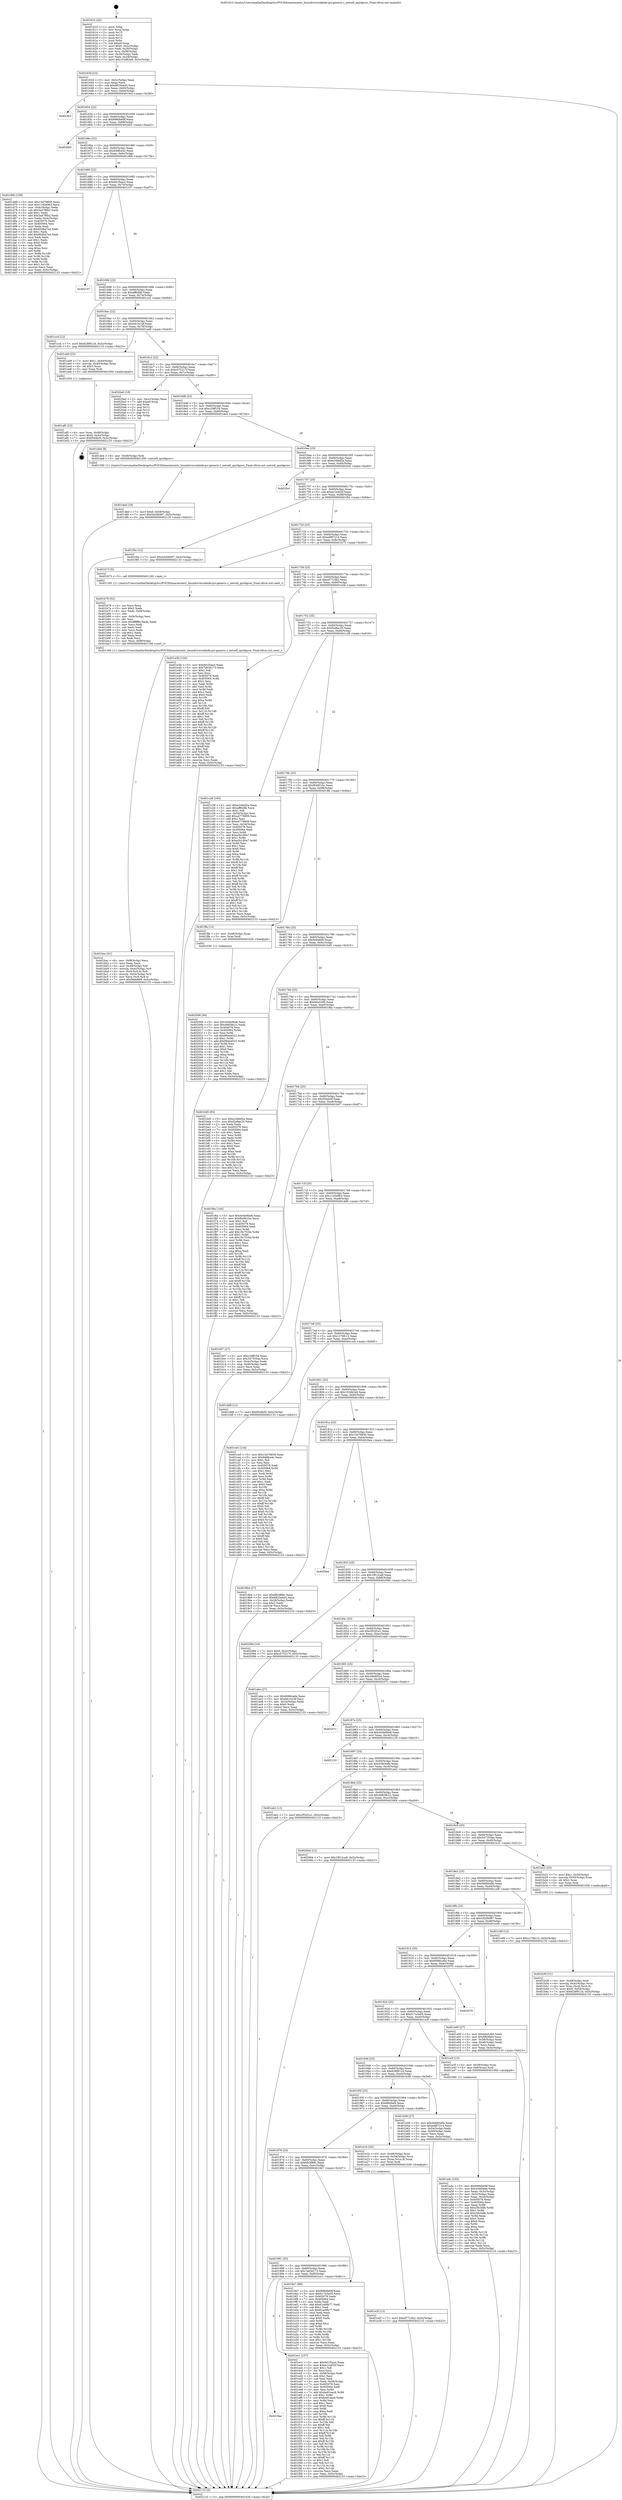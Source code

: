 digraph "0x401610" {
  label = "0x401610 (/mnt/c/Users/mathe/Desktop/tcc/POCII/binaries/extr_linuxdriversideide-pci-generic.c_netcell_quirkproc_Final-ollvm.out::main(0))"
  labelloc = "t"
  node[shape=record]

  Entry [label="",width=0.3,height=0.3,shape=circle,fillcolor=black,style=filled]
  "0x40163d" [label="{
     0x40163d [23]\l
     | [instrs]\l
     &nbsp;&nbsp;0x40163d \<+3\>: mov -0x5c(%rbp),%eax\l
     &nbsp;&nbsp;0x401640 \<+2\>: mov %eax,%ecx\l
     &nbsp;&nbsp;0x401642 \<+6\>: sub $0x8823a4d3,%ecx\l
     &nbsp;&nbsp;0x401648 \<+3\>: mov %eax,-0x60(%rbp)\l
     &nbsp;&nbsp;0x40164b \<+3\>: mov %ecx,-0x64(%rbp)\l
     &nbsp;&nbsp;0x40164e \<+6\>: je 00000000004019cf \<main+0x3bf\>\l
  }"]
  "0x4019cf" [label="{
     0x4019cf\l
  }", style=dashed]
  "0x401654" [label="{
     0x401654 [22]\l
     | [instrs]\l
     &nbsp;&nbsp;0x401654 \<+5\>: jmp 0000000000401659 \<main+0x49\>\l
     &nbsp;&nbsp;0x401659 \<+3\>: mov -0x60(%rbp),%eax\l
     &nbsp;&nbsp;0x40165c \<+5\>: sub $0x898db69f,%eax\l
     &nbsp;&nbsp;0x401661 \<+3\>: mov %eax,-0x68(%rbp)\l
     &nbsp;&nbsp;0x401664 \<+6\>: je 00000000004020b3 \<main+0xaa3\>\l
  }"]
  Exit [label="",width=0.3,height=0.3,shape=circle,fillcolor=black,style=filled,peripheries=2]
  "0x4020b3" [label="{
     0x4020b3\l
  }", style=dashed]
  "0x40166a" [label="{
     0x40166a [22]\l
     | [instrs]\l
     &nbsp;&nbsp;0x40166a \<+5\>: jmp 000000000040166f \<main+0x5f\>\l
     &nbsp;&nbsp;0x40166f \<+3\>: mov -0x60(%rbp),%eax\l
     &nbsp;&nbsp;0x401672 \<+5\>: sub $0x948fce4c,%eax\l
     &nbsp;&nbsp;0x401677 \<+3\>: mov %eax,-0x6c(%rbp)\l
     &nbsp;&nbsp;0x40167a \<+6\>: je 0000000000401d6b \<main+0x75b\>\l
  }"]
  "0x402006" [label="{
     0x402006 [94]\l
     | [instrs]\l
     &nbsp;&nbsp;0x402006 \<+5\>: mov $0x404b9be8,%ecx\l
     &nbsp;&nbsp;0x40200b \<+5\>: mov $0x46838c21,%edx\l
     &nbsp;&nbsp;0x402010 \<+7\>: mov 0x405078,%esi\l
     &nbsp;&nbsp;0x402017 \<+8\>: mov 0x405064,%r8d\l
     &nbsp;&nbsp;0x40201f \<+3\>: mov %esi,%r9d\l
     &nbsp;&nbsp;0x402022 \<+7\>: sub $0x994e4522,%r9d\l
     &nbsp;&nbsp;0x402029 \<+4\>: sub $0x1,%r9d\l
     &nbsp;&nbsp;0x40202d \<+7\>: add $0x994e4522,%r9d\l
     &nbsp;&nbsp;0x402034 \<+4\>: imul %r9d,%esi\l
     &nbsp;&nbsp;0x402038 \<+3\>: and $0x1,%esi\l
     &nbsp;&nbsp;0x40203b \<+3\>: cmp $0x0,%esi\l
     &nbsp;&nbsp;0x40203e \<+4\>: sete %r10b\l
     &nbsp;&nbsp;0x402042 \<+4\>: cmp $0xa,%r8d\l
     &nbsp;&nbsp;0x402046 \<+4\>: setl %r11b\l
     &nbsp;&nbsp;0x40204a \<+3\>: mov %r10b,%bl\l
     &nbsp;&nbsp;0x40204d \<+3\>: and %r11b,%bl\l
     &nbsp;&nbsp;0x402050 \<+3\>: xor %r11b,%r10b\l
     &nbsp;&nbsp;0x402053 \<+3\>: or %r10b,%bl\l
     &nbsp;&nbsp;0x402056 \<+3\>: test $0x1,%bl\l
     &nbsp;&nbsp;0x402059 \<+3\>: cmovne %edx,%ecx\l
     &nbsp;&nbsp;0x40205c \<+3\>: mov %ecx,-0x5c(%rbp)\l
     &nbsp;&nbsp;0x40205f \<+5\>: jmp 0000000000402133 \<main+0xb23\>\l
  }"]
  "0x401d6b" [label="{
     0x401d6b [109]\l
     | [instrs]\l
     &nbsp;&nbsp;0x401d6b \<+5\>: mov $0x15d78830,%eax\l
     &nbsp;&nbsp;0x401d70 \<+5\>: mov $0x11d3e963,%ecx\l
     &nbsp;&nbsp;0x401d75 \<+3\>: mov -0x4c(%rbp),%edx\l
     &nbsp;&nbsp;0x401d78 \<+6\>: sub $0x3a47f6b2,%edx\l
     &nbsp;&nbsp;0x401d7e \<+3\>: add $0x1,%edx\l
     &nbsp;&nbsp;0x401d81 \<+6\>: add $0x3a47f6b2,%edx\l
     &nbsp;&nbsp;0x401d87 \<+3\>: mov %edx,-0x4c(%rbp)\l
     &nbsp;&nbsp;0x401d8a \<+7\>: mov 0x405078,%edx\l
     &nbsp;&nbsp;0x401d91 \<+7\>: mov 0x405064,%esi\l
     &nbsp;&nbsp;0x401d98 \<+2\>: mov %edx,%edi\l
     &nbsp;&nbsp;0x401d9a \<+6\>: sub $0x85dba7e4,%edi\l
     &nbsp;&nbsp;0x401da0 \<+3\>: sub $0x1,%edi\l
     &nbsp;&nbsp;0x401da3 \<+6\>: add $0x85dba7e4,%edi\l
     &nbsp;&nbsp;0x401da9 \<+3\>: imul %edi,%edx\l
     &nbsp;&nbsp;0x401dac \<+3\>: and $0x1,%edx\l
     &nbsp;&nbsp;0x401daf \<+3\>: cmp $0x0,%edx\l
     &nbsp;&nbsp;0x401db2 \<+4\>: sete %r8b\l
     &nbsp;&nbsp;0x401db6 \<+3\>: cmp $0xa,%esi\l
     &nbsp;&nbsp;0x401db9 \<+4\>: setl %r9b\l
     &nbsp;&nbsp;0x401dbd \<+3\>: mov %r8b,%r10b\l
     &nbsp;&nbsp;0x401dc0 \<+3\>: and %r9b,%r10b\l
     &nbsp;&nbsp;0x401dc3 \<+3\>: xor %r9b,%r8b\l
     &nbsp;&nbsp;0x401dc6 \<+3\>: or %r8b,%r10b\l
     &nbsp;&nbsp;0x401dc9 \<+4\>: test $0x1,%r10b\l
     &nbsp;&nbsp;0x401dcd \<+3\>: cmovne %ecx,%eax\l
     &nbsp;&nbsp;0x401dd0 \<+3\>: mov %eax,-0x5c(%rbp)\l
     &nbsp;&nbsp;0x401dd3 \<+5\>: jmp 0000000000402133 \<main+0xb23\>\l
  }"]
  "0x401680" [label="{
     0x401680 [22]\l
     | [instrs]\l
     &nbsp;&nbsp;0x401680 \<+5\>: jmp 0000000000401685 \<main+0x75\>\l
     &nbsp;&nbsp;0x401685 \<+3\>: mov -0x60(%rbp),%eax\l
     &nbsp;&nbsp;0x401688 \<+5\>: sub $0x9d1f5aa3,%eax\l
     &nbsp;&nbsp;0x40168d \<+3\>: mov %eax,-0x70(%rbp)\l
     &nbsp;&nbsp;0x401690 \<+6\>: je 0000000000402107 \<main+0xaf7\>\l
  }"]
  "0x4019aa" [label="{
     0x4019aa\l
  }", style=dashed]
  "0x402107" [label="{
     0x402107\l
  }", style=dashed]
  "0x401696" [label="{
     0x401696 [22]\l
     | [instrs]\l
     &nbsp;&nbsp;0x401696 \<+5\>: jmp 000000000040169b \<main+0x8b\>\l
     &nbsp;&nbsp;0x40169b \<+3\>: mov -0x60(%rbp),%eax\l
     &nbsp;&nbsp;0x40169e \<+5\>: sub $0xafffcfd6,%eax\l
     &nbsp;&nbsp;0x4016a3 \<+3\>: mov %eax,-0x74(%rbp)\l
     &nbsp;&nbsp;0x4016a6 \<+6\>: je 0000000000401ccd \<main+0x6bd\>\l
  }"]
  "0x401ec1" [label="{
     0x401ec1 [157]\l
     | [instrs]\l
     &nbsp;&nbsp;0x401ec1 \<+5\>: mov $0x9d1f5aa3,%eax\l
     &nbsp;&nbsp;0x401ec6 \<+5\>: mov $0xec1a402f,%ecx\l
     &nbsp;&nbsp;0x401ecb \<+2\>: mov $0x1,%dl\l
     &nbsp;&nbsp;0x401ecd \<+2\>: xor %esi,%esi\l
     &nbsp;&nbsp;0x401ecf \<+3\>: mov -0x58(%rbp),%edi\l
     &nbsp;&nbsp;0x401ed2 \<+3\>: sub $0x1,%esi\l
     &nbsp;&nbsp;0x401ed5 \<+2\>: sub %esi,%edi\l
     &nbsp;&nbsp;0x401ed7 \<+3\>: mov %edi,-0x58(%rbp)\l
     &nbsp;&nbsp;0x401eda \<+7\>: mov 0x405078,%esi\l
     &nbsp;&nbsp;0x401ee1 \<+7\>: mov 0x405064,%edi\l
     &nbsp;&nbsp;0x401ee8 \<+3\>: mov %esi,%r8d\l
     &nbsp;&nbsp;0x401eeb \<+7\>: add $0xbe81eac6,%r8d\l
     &nbsp;&nbsp;0x401ef2 \<+4\>: sub $0x1,%r8d\l
     &nbsp;&nbsp;0x401ef6 \<+7\>: sub $0xbe81eac6,%r8d\l
     &nbsp;&nbsp;0x401efd \<+4\>: imul %r8d,%esi\l
     &nbsp;&nbsp;0x401f01 \<+3\>: and $0x1,%esi\l
     &nbsp;&nbsp;0x401f04 \<+3\>: cmp $0x0,%esi\l
     &nbsp;&nbsp;0x401f07 \<+4\>: sete %r9b\l
     &nbsp;&nbsp;0x401f0b \<+3\>: cmp $0xa,%edi\l
     &nbsp;&nbsp;0x401f0e \<+4\>: setl %r10b\l
     &nbsp;&nbsp;0x401f12 \<+3\>: mov %r9b,%r11b\l
     &nbsp;&nbsp;0x401f15 \<+4\>: xor $0xff,%r11b\l
     &nbsp;&nbsp;0x401f19 \<+3\>: mov %r10b,%bl\l
     &nbsp;&nbsp;0x401f1c \<+3\>: xor $0xff,%bl\l
     &nbsp;&nbsp;0x401f1f \<+3\>: xor $0x1,%dl\l
     &nbsp;&nbsp;0x401f22 \<+3\>: mov %r11b,%r14b\l
     &nbsp;&nbsp;0x401f25 \<+4\>: and $0xff,%r14b\l
     &nbsp;&nbsp;0x401f29 \<+3\>: and %dl,%r9b\l
     &nbsp;&nbsp;0x401f2c \<+3\>: mov %bl,%r15b\l
     &nbsp;&nbsp;0x401f2f \<+4\>: and $0xff,%r15b\l
     &nbsp;&nbsp;0x401f33 \<+3\>: and %dl,%r10b\l
     &nbsp;&nbsp;0x401f36 \<+3\>: or %r9b,%r14b\l
     &nbsp;&nbsp;0x401f39 \<+3\>: or %r10b,%r15b\l
     &nbsp;&nbsp;0x401f3c \<+3\>: xor %r15b,%r14b\l
     &nbsp;&nbsp;0x401f3f \<+3\>: or %bl,%r11b\l
     &nbsp;&nbsp;0x401f42 \<+4\>: xor $0xff,%r11b\l
     &nbsp;&nbsp;0x401f46 \<+3\>: or $0x1,%dl\l
     &nbsp;&nbsp;0x401f49 \<+3\>: and %dl,%r11b\l
     &nbsp;&nbsp;0x401f4c \<+3\>: or %r11b,%r14b\l
     &nbsp;&nbsp;0x401f4f \<+4\>: test $0x1,%r14b\l
     &nbsp;&nbsp;0x401f53 \<+3\>: cmovne %ecx,%eax\l
     &nbsp;&nbsp;0x401f56 \<+3\>: mov %eax,-0x5c(%rbp)\l
     &nbsp;&nbsp;0x401f59 \<+5\>: jmp 0000000000402133 \<main+0xb23\>\l
  }"]
  "0x401ccd" [label="{
     0x401ccd [12]\l
     | [instrs]\l
     &nbsp;&nbsp;0x401ccd \<+7\>: movl $0x628f9124,-0x5c(%rbp)\l
     &nbsp;&nbsp;0x401cd4 \<+5\>: jmp 0000000000402133 \<main+0xb23\>\l
  }"]
  "0x4016ac" [label="{
     0x4016ac [22]\l
     | [instrs]\l
     &nbsp;&nbsp;0x4016ac \<+5\>: jmp 00000000004016b1 \<main+0xa1\>\l
     &nbsp;&nbsp;0x4016b1 \<+3\>: mov -0x60(%rbp),%eax\l
     &nbsp;&nbsp;0x4016b4 \<+5\>: sub $0xbfc1b1df,%eax\l
     &nbsp;&nbsp;0x4016b9 \<+3\>: mov %eax,-0x78(%rbp)\l
     &nbsp;&nbsp;0x4016bc \<+6\>: je 0000000000401ad9 \<main+0x4c9\>\l
  }"]
  "0x401e2f" [label="{
     0x401e2f [12]\l
     | [instrs]\l
     &nbsp;&nbsp;0x401e2f \<+7\>: movl $0xef77c3b2,-0x5c(%rbp)\l
     &nbsp;&nbsp;0x401e36 \<+5\>: jmp 0000000000402133 \<main+0xb23\>\l
  }"]
  "0x401ad9" [label="{
     0x401ad9 [23]\l
     | [instrs]\l
     &nbsp;&nbsp;0x401ad9 \<+7\>: movl $0x1,-0x40(%rbp)\l
     &nbsp;&nbsp;0x401ae0 \<+4\>: movslq -0x40(%rbp),%rax\l
     &nbsp;&nbsp;0x401ae4 \<+4\>: shl $0x3,%rax\l
     &nbsp;&nbsp;0x401ae8 \<+3\>: mov %rax,%rdi\l
     &nbsp;&nbsp;0x401aeb \<+5\>: call 0000000000401050 \<malloc@plt\>\l
     | [calls]\l
     &nbsp;&nbsp;0x401050 \{1\} (unknown)\l
  }"]
  "0x4016c2" [label="{
     0x4016c2 [22]\l
     | [instrs]\l
     &nbsp;&nbsp;0x4016c2 \<+5\>: jmp 00000000004016c7 \<main+0xb7\>\l
     &nbsp;&nbsp;0x4016c7 \<+3\>: mov -0x60(%rbp),%eax\l
     &nbsp;&nbsp;0x4016ca \<+5\>: sub $0xc075217f,%eax\l
     &nbsp;&nbsp;0x4016cf \<+3\>: mov %eax,-0x7c(%rbp)\l
     &nbsp;&nbsp;0x4016d2 \<+6\>: je 00000000004020a0 \<main+0xa90\>\l
  }"]
  "0x401ded" [label="{
     0x401ded [19]\l
     | [instrs]\l
     &nbsp;&nbsp;0x401ded \<+7\>: movl $0x0,-0x58(%rbp)\l
     &nbsp;&nbsp;0x401df4 \<+7\>: movl $0x5d20b997,-0x5c(%rbp)\l
     &nbsp;&nbsp;0x401dfb \<+5\>: jmp 0000000000402133 \<main+0xb23\>\l
  }"]
  "0x4020a0" [label="{
     0x4020a0 [19]\l
     | [instrs]\l
     &nbsp;&nbsp;0x4020a0 \<+3\>: mov -0x2c(%rbp),%eax\l
     &nbsp;&nbsp;0x4020a3 \<+7\>: add $0xe0,%rsp\l
     &nbsp;&nbsp;0x4020aa \<+1\>: pop %rbx\l
     &nbsp;&nbsp;0x4020ab \<+2\>: pop %r12\l
     &nbsp;&nbsp;0x4020ad \<+2\>: pop %r14\l
     &nbsp;&nbsp;0x4020af \<+2\>: pop %r15\l
     &nbsp;&nbsp;0x4020b1 \<+1\>: pop %rbp\l
     &nbsp;&nbsp;0x4020b2 \<+1\>: ret\l
  }"]
  "0x4016d8" [label="{
     0x4016d8 [22]\l
     | [instrs]\l
     &nbsp;&nbsp;0x4016d8 \<+5\>: jmp 00000000004016dd \<main+0xcd\>\l
     &nbsp;&nbsp;0x4016dd \<+3\>: mov -0x60(%rbp),%eax\l
     &nbsp;&nbsp;0x4016e0 \<+5\>: sub $0xc29ff154,%eax\l
     &nbsp;&nbsp;0x4016e5 \<+3\>: mov %eax,-0x80(%rbp)\l
     &nbsp;&nbsp;0x4016e8 \<+6\>: je 0000000000401de4 \<main+0x7d4\>\l
  }"]
  "0x401bac" [label="{
     0x401bac [41]\l
     | [instrs]\l
     &nbsp;&nbsp;0x401bac \<+6\>: mov -0xf8(%rbp),%ecx\l
     &nbsp;&nbsp;0x401bb2 \<+3\>: imul %eax,%ecx\l
     &nbsp;&nbsp;0x401bb5 \<+4\>: mov -0x48(%rbp),%r8\l
     &nbsp;&nbsp;0x401bb9 \<+4\>: movslq -0x4c(%rbp),%r9\l
     &nbsp;&nbsp;0x401bbd \<+4\>: mov (%r8,%r9,8),%r8\l
     &nbsp;&nbsp;0x401bc1 \<+4\>: movslq -0x54(%rbp),%r9\l
     &nbsp;&nbsp;0x401bc5 \<+4\>: mov %ecx,(%r8,%r9,4)\l
     &nbsp;&nbsp;0x401bc9 \<+7\>: movl $0x9e9e869,-0x5c(%rbp)\l
     &nbsp;&nbsp;0x401bd0 \<+5\>: jmp 0000000000402133 \<main+0xb23\>\l
  }"]
  "0x401de4" [label="{
     0x401de4 [9]\l
     | [instrs]\l
     &nbsp;&nbsp;0x401de4 \<+4\>: mov -0x48(%rbp),%rdi\l
     &nbsp;&nbsp;0x401de8 \<+5\>: call 0000000000401590 \<netcell_quirkproc\>\l
     | [calls]\l
     &nbsp;&nbsp;0x401590 \{1\} (/mnt/c/Users/mathe/Desktop/tcc/POCII/binaries/extr_linuxdriversideide-pci-generic.c_netcell_quirkproc_Final-ollvm.out::netcell_quirkproc)\l
  }"]
  "0x4016ee" [label="{
     0x4016ee [25]\l
     | [instrs]\l
     &nbsp;&nbsp;0x4016ee \<+5\>: jmp 00000000004016f3 \<main+0xe3\>\l
     &nbsp;&nbsp;0x4016f3 \<+3\>: mov -0x60(%rbp),%eax\l
     &nbsp;&nbsp;0x4016f6 \<+5\>: sub $0xe24bbf2a,%eax\l
     &nbsp;&nbsp;0x4016fb \<+6\>: mov %eax,-0x84(%rbp)\l
     &nbsp;&nbsp;0x401701 \<+6\>: je 00000000004020cf \<main+0xabf\>\l
  }"]
  "0x401b78" [label="{
     0x401b78 [52]\l
     | [instrs]\l
     &nbsp;&nbsp;0x401b78 \<+2\>: xor %ecx,%ecx\l
     &nbsp;&nbsp;0x401b7a \<+5\>: mov $0x2,%edx\l
     &nbsp;&nbsp;0x401b7f \<+6\>: mov %edx,-0xf4(%rbp)\l
     &nbsp;&nbsp;0x401b85 \<+1\>: cltd\l
     &nbsp;&nbsp;0x401b86 \<+6\>: mov -0xf4(%rbp),%esi\l
     &nbsp;&nbsp;0x401b8c \<+2\>: idiv %esi\l
     &nbsp;&nbsp;0x401b8e \<+6\>: imul $0xfffffffe,%edx,%edx\l
     &nbsp;&nbsp;0x401b94 \<+2\>: mov %ecx,%edi\l
     &nbsp;&nbsp;0x401b96 \<+2\>: sub %edx,%edi\l
     &nbsp;&nbsp;0x401b98 \<+2\>: mov %ecx,%edx\l
     &nbsp;&nbsp;0x401b9a \<+3\>: sub $0x1,%edx\l
     &nbsp;&nbsp;0x401b9d \<+2\>: add %edx,%edi\l
     &nbsp;&nbsp;0x401b9f \<+2\>: sub %edi,%ecx\l
     &nbsp;&nbsp;0x401ba1 \<+6\>: mov %ecx,-0xf8(%rbp)\l
     &nbsp;&nbsp;0x401ba7 \<+5\>: call 0000000000401160 \<next_i\>\l
     | [calls]\l
     &nbsp;&nbsp;0x401160 \{1\} (/mnt/c/Users/mathe/Desktop/tcc/POCII/binaries/extr_linuxdriversideide-pci-generic.c_netcell_quirkproc_Final-ollvm.out::next_i)\l
  }"]
  "0x4020cf" [label="{
     0x4020cf\l
  }", style=dashed]
  "0x401707" [label="{
     0x401707 [25]\l
     | [instrs]\l
     &nbsp;&nbsp;0x401707 \<+5\>: jmp 000000000040170c \<main+0xfc\>\l
     &nbsp;&nbsp;0x40170c \<+3\>: mov -0x60(%rbp),%eax\l
     &nbsp;&nbsp;0x40170f \<+5\>: sub $0xec1a402f,%eax\l
     &nbsp;&nbsp;0x401714 \<+6\>: mov %eax,-0x88(%rbp)\l
     &nbsp;&nbsp;0x40171a \<+6\>: je 0000000000401f5e \<main+0x94e\>\l
  }"]
  "0x401b39" [label="{
     0x401b39 [31]\l
     | [instrs]\l
     &nbsp;&nbsp;0x401b39 \<+4\>: mov -0x48(%rbp),%rdi\l
     &nbsp;&nbsp;0x401b3d \<+4\>: movslq -0x4c(%rbp),%rcx\l
     &nbsp;&nbsp;0x401b41 \<+4\>: mov %rax,(%rdi,%rcx,8)\l
     &nbsp;&nbsp;0x401b45 \<+7\>: movl $0x0,-0x54(%rbp)\l
     &nbsp;&nbsp;0x401b4c \<+7\>: movl $0x628f9124,-0x5c(%rbp)\l
     &nbsp;&nbsp;0x401b53 \<+5\>: jmp 0000000000402133 \<main+0xb23\>\l
  }"]
  "0x401f5e" [label="{
     0x401f5e [12]\l
     | [instrs]\l
     &nbsp;&nbsp;0x401f5e \<+7\>: movl $0x5d20b997,-0x5c(%rbp)\l
     &nbsp;&nbsp;0x401f65 \<+5\>: jmp 0000000000402133 \<main+0xb23\>\l
  }"]
  "0x401720" [label="{
     0x401720 [25]\l
     | [instrs]\l
     &nbsp;&nbsp;0x401720 \<+5\>: jmp 0000000000401725 \<main+0x115\>\l
     &nbsp;&nbsp;0x401725 \<+3\>: mov -0x60(%rbp),%eax\l
     &nbsp;&nbsp;0x401728 \<+5\>: sub $0xedf87214,%eax\l
     &nbsp;&nbsp;0x40172d \<+6\>: mov %eax,-0x8c(%rbp)\l
     &nbsp;&nbsp;0x401733 \<+6\>: je 0000000000401b73 \<main+0x563\>\l
  }"]
  "0x401af0" [label="{
     0x401af0 [23]\l
     | [instrs]\l
     &nbsp;&nbsp;0x401af0 \<+4\>: mov %rax,-0x48(%rbp)\l
     &nbsp;&nbsp;0x401af4 \<+7\>: movl $0x0,-0x4c(%rbp)\l
     &nbsp;&nbsp;0x401afb \<+7\>: movl $0xf544b5f,-0x5c(%rbp)\l
     &nbsp;&nbsp;0x401b02 \<+5\>: jmp 0000000000402133 \<main+0xb23\>\l
  }"]
  "0x401b73" [label="{
     0x401b73 [5]\l
     | [instrs]\l
     &nbsp;&nbsp;0x401b73 \<+5\>: call 0000000000401160 \<next_i\>\l
     | [calls]\l
     &nbsp;&nbsp;0x401160 \{1\} (/mnt/c/Users/mathe/Desktop/tcc/POCII/binaries/extr_linuxdriversideide-pci-generic.c_netcell_quirkproc_Final-ollvm.out::next_i)\l
  }"]
  "0x401739" [label="{
     0x401739 [25]\l
     | [instrs]\l
     &nbsp;&nbsp;0x401739 \<+5\>: jmp 000000000040173e \<main+0x12e\>\l
     &nbsp;&nbsp;0x40173e \<+3\>: mov -0x60(%rbp),%eax\l
     &nbsp;&nbsp;0x401741 \<+5\>: sub $0xef77c3b2,%eax\l
     &nbsp;&nbsp;0x401746 \<+6\>: mov %eax,-0x90(%rbp)\l
     &nbsp;&nbsp;0x40174c \<+6\>: je 0000000000401e3b \<main+0x82b\>\l
  }"]
  "0x401a4c" [label="{
     0x401a4c [102]\l
     | [instrs]\l
     &nbsp;&nbsp;0x401a4c \<+5\>: mov $0x898db69f,%ecx\l
     &nbsp;&nbsp;0x401a51 \<+5\>: mov $0x43464efe,%edx\l
     &nbsp;&nbsp;0x401a56 \<+3\>: mov %eax,-0x3c(%rbp)\l
     &nbsp;&nbsp;0x401a59 \<+3\>: mov -0x3c(%rbp),%eax\l
     &nbsp;&nbsp;0x401a5c \<+3\>: mov %eax,-0x24(%rbp)\l
     &nbsp;&nbsp;0x401a5f \<+7\>: mov 0x405078,%eax\l
     &nbsp;&nbsp;0x401a66 \<+7\>: mov 0x405064,%esi\l
     &nbsp;&nbsp;0x401a6d \<+3\>: mov %eax,%r8d\l
     &nbsp;&nbsp;0x401a70 \<+7\>: sub $0xc5fc3dfe,%r8d\l
     &nbsp;&nbsp;0x401a77 \<+4\>: sub $0x1,%r8d\l
     &nbsp;&nbsp;0x401a7b \<+7\>: add $0xc5fc3dfe,%r8d\l
     &nbsp;&nbsp;0x401a82 \<+4\>: imul %r8d,%eax\l
     &nbsp;&nbsp;0x401a86 \<+3\>: and $0x1,%eax\l
     &nbsp;&nbsp;0x401a89 \<+3\>: cmp $0x0,%eax\l
     &nbsp;&nbsp;0x401a8c \<+4\>: sete %r9b\l
     &nbsp;&nbsp;0x401a90 \<+3\>: cmp $0xa,%esi\l
     &nbsp;&nbsp;0x401a93 \<+4\>: setl %r10b\l
     &nbsp;&nbsp;0x401a97 \<+3\>: mov %r9b,%r11b\l
     &nbsp;&nbsp;0x401a9a \<+3\>: and %r10b,%r11b\l
     &nbsp;&nbsp;0x401a9d \<+3\>: xor %r10b,%r9b\l
     &nbsp;&nbsp;0x401aa0 \<+3\>: or %r9b,%r11b\l
     &nbsp;&nbsp;0x401aa3 \<+4\>: test $0x1,%r11b\l
     &nbsp;&nbsp;0x401aa7 \<+3\>: cmovne %edx,%ecx\l
     &nbsp;&nbsp;0x401aaa \<+3\>: mov %ecx,-0x5c(%rbp)\l
     &nbsp;&nbsp;0x401aad \<+5\>: jmp 0000000000402133 \<main+0xb23\>\l
  }"]
  "0x401e3b" [label="{
     0x401e3b [134]\l
     | [instrs]\l
     &nbsp;&nbsp;0x401e3b \<+5\>: mov $0x9d1f5aa3,%eax\l
     &nbsp;&nbsp;0x401e40 \<+5\>: mov $0x7e638173,%ecx\l
     &nbsp;&nbsp;0x401e45 \<+2\>: mov $0x1,%dl\l
     &nbsp;&nbsp;0x401e47 \<+2\>: xor %esi,%esi\l
     &nbsp;&nbsp;0x401e49 \<+7\>: mov 0x405078,%edi\l
     &nbsp;&nbsp;0x401e50 \<+8\>: mov 0x405064,%r8d\l
     &nbsp;&nbsp;0x401e58 \<+3\>: sub $0x1,%esi\l
     &nbsp;&nbsp;0x401e5b \<+3\>: mov %edi,%r9d\l
     &nbsp;&nbsp;0x401e5e \<+3\>: add %esi,%r9d\l
     &nbsp;&nbsp;0x401e61 \<+4\>: imul %r9d,%edi\l
     &nbsp;&nbsp;0x401e65 \<+3\>: and $0x1,%edi\l
     &nbsp;&nbsp;0x401e68 \<+3\>: cmp $0x0,%edi\l
     &nbsp;&nbsp;0x401e6b \<+4\>: sete %r10b\l
     &nbsp;&nbsp;0x401e6f \<+4\>: cmp $0xa,%r8d\l
     &nbsp;&nbsp;0x401e73 \<+4\>: setl %r11b\l
     &nbsp;&nbsp;0x401e77 \<+3\>: mov %r10b,%bl\l
     &nbsp;&nbsp;0x401e7a \<+3\>: xor $0xff,%bl\l
     &nbsp;&nbsp;0x401e7d \<+3\>: mov %r11b,%r14b\l
     &nbsp;&nbsp;0x401e80 \<+4\>: xor $0xff,%r14b\l
     &nbsp;&nbsp;0x401e84 \<+3\>: xor $0x1,%dl\l
     &nbsp;&nbsp;0x401e87 \<+3\>: mov %bl,%r15b\l
     &nbsp;&nbsp;0x401e8a \<+4\>: and $0xff,%r15b\l
     &nbsp;&nbsp;0x401e8e \<+3\>: and %dl,%r10b\l
     &nbsp;&nbsp;0x401e91 \<+3\>: mov %r14b,%r12b\l
     &nbsp;&nbsp;0x401e94 \<+4\>: and $0xff,%r12b\l
     &nbsp;&nbsp;0x401e98 \<+3\>: and %dl,%r11b\l
     &nbsp;&nbsp;0x401e9b \<+3\>: or %r10b,%r15b\l
     &nbsp;&nbsp;0x401e9e \<+3\>: or %r11b,%r12b\l
     &nbsp;&nbsp;0x401ea1 \<+3\>: xor %r12b,%r15b\l
     &nbsp;&nbsp;0x401ea4 \<+3\>: or %r14b,%bl\l
     &nbsp;&nbsp;0x401ea7 \<+3\>: xor $0xff,%bl\l
     &nbsp;&nbsp;0x401eaa \<+3\>: or $0x1,%dl\l
     &nbsp;&nbsp;0x401ead \<+2\>: and %dl,%bl\l
     &nbsp;&nbsp;0x401eaf \<+3\>: or %bl,%r15b\l
     &nbsp;&nbsp;0x401eb2 \<+4\>: test $0x1,%r15b\l
     &nbsp;&nbsp;0x401eb6 \<+3\>: cmovne %ecx,%eax\l
     &nbsp;&nbsp;0x401eb9 \<+3\>: mov %eax,-0x5c(%rbp)\l
     &nbsp;&nbsp;0x401ebc \<+5\>: jmp 0000000000402133 \<main+0xb23\>\l
  }"]
  "0x401752" [label="{
     0x401752 [25]\l
     | [instrs]\l
     &nbsp;&nbsp;0x401752 \<+5\>: jmp 0000000000401757 \<main+0x147\>\l
     &nbsp;&nbsp;0x401757 \<+3\>: mov -0x60(%rbp),%eax\l
     &nbsp;&nbsp;0x40175a \<+5\>: sub $0xf2a8ac25,%eax\l
     &nbsp;&nbsp;0x40175f \<+6\>: mov %eax,-0x94(%rbp)\l
     &nbsp;&nbsp;0x401765 \<+6\>: je 0000000000401c28 \<main+0x618\>\l
  }"]
  "0x401991" [label="{
     0x401991 [25]\l
     | [instrs]\l
     &nbsp;&nbsp;0x401991 \<+5\>: jmp 0000000000401996 \<main+0x386\>\l
     &nbsp;&nbsp;0x401996 \<+3\>: mov -0x60(%rbp),%eax\l
     &nbsp;&nbsp;0x401999 \<+5\>: sub $0x7e638173,%eax\l
     &nbsp;&nbsp;0x40199e \<+6\>: mov %eax,-0xf0(%rbp)\l
     &nbsp;&nbsp;0x4019a4 \<+6\>: je 0000000000401ec1 \<main+0x8b1\>\l
  }"]
  "0x401c28" [label="{
     0x401c28 [165]\l
     | [instrs]\l
     &nbsp;&nbsp;0x401c28 \<+5\>: mov $0xe24bbf2a,%eax\l
     &nbsp;&nbsp;0x401c2d \<+5\>: mov $0xafffcfd6,%ecx\l
     &nbsp;&nbsp;0x401c32 \<+2\>: mov $0x1,%dl\l
     &nbsp;&nbsp;0x401c34 \<+3\>: mov -0x54(%rbp),%esi\l
     &nbsp;&nbsp;0x401c37 \<+6\>: add $0xa4778809,%esi\l
     &nbsp;&nbsp;0x401c3d \<+3\>: add $0x1,%esi\l
     &nbsp;&nbsp;0x401c40 \<+6\>: sub $0xa4778809,%esi\l
     &nbsp;&nbsp;0x401c46 \<+3\>: mov %esi,-0x54(%rbp)\l
     &nbsp;&nbsp;0x401c49 \<+7\>: mov 0x405078,%esi\l
     &nbsp;&nbsp;0x401c50 \<+7\>: mov 0x405064,%edi\l
     &nbsp;&nbsp;0x401c57 \<+3\>: mov %esi,%r8d\l
     &nbsp;&nbsp;0x401c5a \<+7\>: add $0xa3b1d0a7,%r8d\l
     &nbsp;&nbsp;0x401c61 \<+4\>: sub $0x1,%r8d\l
     &nbsp;&nbsp;0x401c65 \<+7\>: sub $0xa3b1d0a7,%r8d\l
     &nbsp;&nbsp;0x401c6c \<+4\>: imul %r8d,%esi\l
     &nbsp;&nbsp;0x401c70 \<+3\>: and $0x1,%esi\l
     &nbsp;&nbsp;0x401c73 \<+3\>: cmp $0x0,%esi\l
     &nbsp;&nbsp;0x401c76 \<+4\>: sete %r9b\l
     &nbsp;&nbsp;0x401c7a \<+3\>: cmp $0xa,%edi\l
     &nbsp;&nbsp;0x401c7d \<+4\>: setl %r10b\l
     &nbsp;&nbsp;0x401c81 \<+3\>: mov %r9b,%r11b\l
     &nbsp;&nbsp;0x401c84 \<+4\>: xor $0xff,%r11b\l
     &nbsp;&nbsp;0x401c88 \<+3\>: mov %r10b,%bl\l
     &nbsp;&nbsp;0x401c8b \<+3\>: xor $0xff,%bl\l
     &nbsp;&nbsp;0x401c8e \<+3\>: xor $0x1,%dl\l
     &nbsp;&nbsp;0x401c91 \<+3\>: mov %r11b,%r14b\l
     &nbsp;&nbsp;0x401c94 \<+4\>: and $0xff,%r14b\l
     &nbsp;&nbsp;0x401c98 \<+3\>: and %dl,%r9b\l
     &nbsp;&nbsp;0x401c9b \<+3\>: mov %bl,%r15b\l
     &nbsp;&nbsp;0x401c9e \<+4\>: and $0xff,%r15b\l
     &nbsp;&nbsp;0x401ca2 \<+3\>: and %dl,%r10b\l
     &nbsp;&nbsp;0x401ca5 \<+3\>: or %r9b,%r14b\l
     &nbsp;&nbsp;0x401ca8 \<+3\>: or %r10b,%r15b\l
     &nbsp;&nbsp;0x401cab \<+3\>: xor %r15b,%r14b\l
     &nbsp;&nbsp;0x401cae \<+3\>: or %bl,%r11b\l
     &nbsp;&nbsp;0x401cb1 \<+4\>: xor $0xff,%r11b\l
     &nbsp;&nbsp;0x401cb5 \<+3\>: or $0x1,%dl\l
     &nbsp;&nbsp;0x401cb8 \<+3\>: and %dl,%r11b\l
     &nbsp;&nbsp;0x401cbb \<+3\>: or %r11b,%r14b\l
     &nbsp;&nbsp;0x401cbe \<+4\>: test $0x1,%r14b\l
     &nbsp;&nbsp;0x401cc2 \<+3\>: cmovne %ecx,%eax\l
     &nbsp;&nbsp;0x401cc5 \<+3\>: mov %eax,-0x5c(%rbp)\l
     &nbsp;&nbsp;0x401cc8 \<+5\>: jmp 0000000000402133 \<main+0xb23\>\l
  }"]
  "0x40176b" [label="{
     0x40176b [25]\l
     | [instrs]\l
     &nbsp;&nbsp;0x40176b \<+5\>: jmp 0000000000401770 \<main+0x160\>\l
     &nbsp;&nbsp;0x401770 \<+3\>: mov -0x60(%rbp),%eax\l
     &nbsp;&nbsp;0x401773 \<+5\>: sub $0xf64801bc,%eax\l
     &nbsp;&nbsp;0x401778 \<+6\>: mov %eax,-0x98(%rbp)\l
     &nbsp;&nbsp;0x40177e \<+6\>: je 0000000000401ffa \<main+0x9ea\>\l
  }"]
  "0x4019e7" [label="{
     0x4019e7 [88]\l
     | [instrs]\l
     &nbsp;&nbsp;0x4019e7 \<+5\>: mov $0x898db69f,%eax\l
     &nbsp;&nbsp;0x4019ec \<+5\>: mov $0x617e3a05,%ecx\l
     &nbsp;&nbsp;0x4019f1 \<+7\>: mov 0x405078,%edx\l
     &nbsp;&nbsp;0x4019f8 \<+7\>: mov 0x405064,%esi\l
     &nbsp;&nbsp;0x4019ff \<+2\>: mov %edx,%edi\l
     &nbsp;&nbsp;0x401a01 \<+6\>: add $0x61ad9b77,%edi\l
     &nbsp;&nbsp;0x401a07 \<+3\>: sub $0x1,%edi\l
     &nbsp;&nbsp;0x401a0a \<+6\>: sub $0x61ad9b77,%edi\l
     &nbsp;&nbsp;0x401a10 \<+3\>: imul %edi,%edx\l
     &nbsp;&nbsp;0x401a13 \<+3\>: and $0x1,%edx\l
     &nbsp;&nbsp;0x401a16 \<+3\>: cmp $0x0,%edx\l
     &nbsp;&nbsp;0x401a19 \<+4\>: sete %r8b\l
     &nbsp;&nbsp;0x401a1d \<+3\>: cmp $0xa,%esi\l
     &nbsp;&nbsp;0x401a20 \<+4\>: setl %r9b\l
     &nbsp;&nbsp;0x401a24 \<+3\>: mov %r8b,%r10b\l
     &nbsp;&nbsp;0x401a27 \<+3\>: and %r9b,%r10b\l
     &nbsp;&nbsp;0x401a2a \<+3\>: xor %r9b,%r8b\l
     &nbsp;&nbsp;0x401a2d \<+3\>: or %r8b,%r10b\l
     &nbsp;&nbsp;0x401a30 \<+4\>: test $0x1,%r10b\l
     &nbsp;&nbsp;0x401a34 \<+3\>: cmovne %ecx,%eax\l
     &nbsp;&nbsp;0x401a37 \<+3\>: mov %eax,-0x5c(%rbp)\l
     &nbsp;&nbsp;0x401a3a \<+5\>: jmp 0000000000402133 \<main+0xb23\>\l
  }"]
  "0x401ffa" [label="{
     0x401ffa [12]\l
     | [instrs]\l
     &nbsp;&nbsp;0x401ffa \<+4\>: mov -0x48(%rbp),%rax\l
     &nbsp;&nbsp;0x401ffe \<+3\>: mov %rax,%rdi\l
     &nbsp;&nbsp;0x402001 \<+5\>: call 0000000000401030 \<free@plt\>\l
     | [calls]\l
     &nbsp;&nbsp;0x401030 \{1\} (unknown)\l
  }"]
  "0x401784" [label="{
     0x401784 [25]\l
     | [instrs]\l
     &nbsp;&nbsp;0x401784 \<+5\>: jmp 0000000000401789 \<main+0x179\>\l
     &nbsp;&nbsp;0x401789 \<+3\>: mov -0x60(%rbp),%eax\l
     &nbsp;&nbsp;0x40178c \<+5\>: sub $0x9e9e869,%eax\l
     &nbsp;&nbsp;0x401791 \<+6\>: mov %eax,-0x9c(%rbp)\l
     &nbsp;&nbsp;0x401797 \<+6\>: je 0000000000401bd5 \<main+0x5c5\>\l
  }"]
  "0x401978" [label="{
     0x401978 [25]\l
     | [instrs]\l
     &nbsp;&nbsp;0x401978 \<+5\>: jmp 000000000040197d \<main+0x36d\>\l
     &nbsp;&nbsp;0x40197d \<+3\>: mov -0x60(%rbp),%eax\l
     &nbsp;&nbsp;0x401980 \<+5\>: sub $0x6fe3f88c,%eax\l
     &nbsp;&nbsp;0x401985 \<+6\>: mov %eax,-0xec(%rbp)\l
     &nbsp;&nbsp;0x40198b \<+6\>: je 00000000004019e7 \<main+0x3d7\>\l
  }"]
  "0x401bd5" [label="{
     0x401bd5 [83]\l
     | [instrs]\l
     &nbsp;&nbsp;0x401bd5 \<+5\>: mov $0xe24bbf2a,%eax\l
     &nbsp;&nbsp;0x401bda \<+5\>: mov $0xf2a8ac25,%ecx\l
     &nbsp;&nbsp;0x401bdf \<+2\>: xor %edx,%edx\l
     &nbsp;&nbsp;0x401be1 \<+7\>: mov 0x405078,%esi\l
     &nbsp;&nbsp;0x401be8 \<+7\>: mov 0x405064,%edi\l
     &nbsp;&nbsp;0x401bef \<+3\>: sub $0x1,%edx\l
     &nbsp;&nbsp;0x401bf2 \<+3\>: mov %esi,%r8d\l
     &nbsp;&nbsp;0x401bf5 \<+3\>: add %edx,%r8d\l
     &nbsp;&nbsp;0x401bf8 \<+4\>: imul %r8d,%esi\l
     &nbsp;&nbsp;0x401bfc \<+3\>: and $0x1,%esi\l
     &nbsp;&nbsp;0x401bff \<+3\>: cmp $0x0,%esi\l
     &nbsp;&nbsp;0x401c02 \<+4\>: sete %r9b\l
     &nbsp;&nbsp;0x401c06 \<+3\>: cmp $0xa,%edi\l
     &nbsp;&nbsp;0x401c09 \<+4\>: setl %r10b\l
     &nbsp;&nbsp;0x401c0d \<+3\>: mov %r9b,%r11b\l
     &nbsp;&nbsp;0x401c10 \<+3\>: and %r10b,%r11b\l
     &nbsp;&nbsp;0x401c13 \<+3\>: xor %r10b,%r9b\l
     &nbsp;&nbsp;0x401c16 \<+3\>: or %r9b,%r11b\l
     &nbsp;&nbsp;0x401c19 \<+4\>: test $0x1,%r11b\l
     &nbsp;&nbsp;0x401c1d \<+3\>: cmovne %ecx,%eax\l
     &nbsp;&nbsp;0x401c20 \<+3\>: mov %eax,-0x5c(%rbp)\l
     &nbsp;&nbsp;0x401c23 \<+5\>: jmp 0000000000402133 \<main+0xb23\>\l
  }"]
  "0x40179d" [label="{
     0x40179d [25]\l
     | [instrs]\l
     &nbsp;&nbsp;0x40179d \<+5\>: jmp 00000000004017a2 \<main+0x192\>\l
     &nbsp;&nbsp;0x4017a2 \<+3\>: mov -0x60(%rbp),%eax\l
     &nbsp;&nbsp;0x4017a5 \<+5\>: sub $0xb0a5260,%eax\l
     &nbsp;&nbsp;0x4017aa \<+6\>: mov %eax,-0xa0(%rbp)\l
     &nbsp;&nbsp;0x4017b0 \<+6\>: je 0000000000401f6a \<main+0x95a\>\l
  }"]
  "0x401e1b" [label="{
     0x401e1b [20]\l
     | [instrs]\l
     &nbsp;&nbsp;0x401e1b \<+4\>: mov -0x48(%rbp),%rax\l
     &nbsp;&nbsp;0x401e1f \<+4\>: movslq -0x58(%rbp),%rcx\l
     &nbsp;&nbsp;0x401e23 \<+4\>: mov (%rax,%rcx,8),%rax\l
     &nbsp;&nbsp;0x401e27 \<+3\>: mov %rax,%rdi\l
     &nbsp;&nbsp;0x401e2a \<+5\>: call 0000000000401030 \<free@plt\>\l
     | [calls]\l
     &nbsp;&nbsp;0x401030 \{1\} (unknown)\l
  }"]
  "0x401f6a" [label="{
     0x401f6a [144]\l
     | [instrs]\l
     &nbsp;&nbsp;0x401f6a \<+5\>: mov $0x404b9be8,%eax\l
     &nbsp;&nbsp;0x401f6f \<+5\>: mov $0xf64801bc,%ecx\l
     &nbsp;&nbsp;0x401f74 \<+2\>: mov $0x1,%dl\l
     &nbsp;&nbsp;0x401f76 \<+7\>: mov 0x405078,%esi\l
     &nbsp;&nbsp;0x401f7d \<+7\>: mov 0x405064,%edi\l
     &nbsp;&nbsp;0x401f84 \<+3\>: mov %esi,%r8d\l
     &nbsp;&nbsp;0x401f87 \<+7\>: add $0x19c7f16d,%r8d\l
     &nbsp;&nbsp;0x401f8e \<+4\>: sub $0x1,%r8d\l
     &nbsp;&nbsp;0x401f92 \<+7\>: sub $0x19c7f16d,%r8d\l
     &nbsp;&nbsp;0x401f99 \<+4\>: imul %r8d,%esi\l
     &nbsp;&nbsp;0x401f9d \<+3\>: and $0x1,%esi\l
     &nbsp;&nbsp;0x401fa0 \<+3\>: cmp $0x0,%esi\l
     &nbsp;&nbsp;0x401fa3 \<+4\>: sete %r9b\l
     &nbsp;&nbsp;0x401fa7 \<+3\>: cmp $0xa,%edi\l
     &nbsp;&nbsp;0x401faa \<+4\>: setl %r10b\l
     &nbsp;&nbsp;0x401fae \<+3\>: mov %r9b,%r11b\l
     &nbsp;&nbsp;0x401fb1 \<+4\>: xor $0xff,%r11b\l
     &nbsp;&nbsp;0x401fb5 \<+3\>: mov %r10b,%bl\l
     &nbsp;&nbsp;0x401fb8 \<+3\>: xor $0xff,%bl\l
     &nbsp;&nbsp;0x401fbb \<+3\>: xor $0x1,%dl\l
     &nbsp;&nbsp;0x401fbe \<+3\>: mov %r11b,%r14b\l
     &nbsp;&nbsp;0x401fc1 \<+4\>: and $0xff,%r14b\l
     &nbsp;&nbsp;0x401fc5 \<+3\>: and %dl,%r9b\l
     &nbsp;&nbsp;0x401fc8 \<+3\>: mov %bl,%r15b\l
     &nbsp;&nbsp;0x401fcb \<+4\>: and $0xff,%r15b\l
     &nbsp;&nbsp;0x401fcf \<+3\>: and %dl,%r10b\l
     &nbsp;&nbsp;0x401fd2 \<+3\>: or %r9b,%r14b\l
     &nbsp;&nbsp;0x401fd5 \<+3\>: or %r10b,%r15b\l
     &nbsp;&nbsp;0x401fd8 \<+3\>: xor %r15b,%r14b\l
     &nbsp;&nbsp;0x401fdb \<+3\>: or %bl,%r11b\l
     &nbsp;&nbsp;0x401fde \<+4\>: xor $0xff,%r11b\l
     &nbsp;&nbsp;0x401fe2 \<+3\>: or $0x1,%dl\l
     &nbsp;&nbsp;0x401fe5 \<+3\>: and %dl,%r11b\l
     &nbsp;&nbsp;0x401fe8 \<+3\>: or %r11b,%r14b\l
     &nbsp;&nbsp;0x401feb \<+4\>: test $0x1,%r14b\l
     &nbsp;&nbsp;0x401fef \<+3\>: cmovne %ecx,%eax\l
     &nbsp;&nbsp;0x401ff2 \<+3\>: mov %eax,-0x5c(%rbp)\l
     &nbsp;&nbsp;0x401ff5 \<+5\>: jmp 0000000000402133 \<main+0xb23\>\l
  }"]
  "0x4017b6" [label="{
     0x4017b6 [25]\l
     | [instrs]\l
     &nbsp;&nbsp;0x4017b6 \<+5\>: jmp 00000000004017bb \<main+0x1ab\>\l
     &nbsp;&nbsp;0x4017bb \<+3\>: mov -0x60(%rbp),%eax\l
     &nbsp;&nbsp;0x4017be \<+5\>: sub $0xf544b5f,%eax\l
     &nbsp;&nbsp;0x4017c3 \<+6\>: mov %eax,-0xa4(%rbp)\l
     &nbsp;&nbsp;0x4017c9 \<+6\>: je 0000000000401b07 \<main+0x4f7\>\l
  }"]
  "0x40195f" [label="{
     0x40195f [25]\l
     | [instrs]\l
     &nbsp;&nbsp;0x40195f \<+5\>: jmp 0000000000401964 \<main+0x354\>\l
     &nbsp;&nbsp;0x401964 \<+3\>: mov -0x60(%rbp),%eax\l
     &nbsp;&nbsp;0x401967 \<+5\>: sub $0x6fb0faf4,%eax\l
     &nbsp;&nbsp;0x40196c \<+6\>: mov %eax,-0xe8(%rbp)\l
     &nbsp;&nbsp;0x401972 \<+6\>: je 0000000000401e1b \<main+0x80b\>\l
  }"]
  "0x401b07" [label="{
     0x401b07 [27]\l
     | [instrs]\l
     &nbsp;&nbsp;0x401b07 \<+5\>: mov $0xc29ff154,%eax\l
     &nbsp;&nbsp;0x401b0c \<+5\>: mov $0x547353ae,%ecx\l
     &nbsp;&nbsp;0x401b11 \<+3\>: mov -0x4c(%rbp),%edx\l
     &nbsp;&nbsp;0x401b14 \<+3\>: cmp -0x40(%rbp),%edx\l
     &nbsp;&nbsp;0x401b17 \<+3\>: cmovl %ecx,%eax\l
     &nbsp;&nbsp;0x401b1a \<+3\>: mov %eax,-0x5c(%rbp)\l
     &nbsp;&nbsp;0x401b1d \<+5\>: jmp 0000000000402133 \<main+0xb23\>\l
  }"]
  "0x4017cf" [label="{
     0x4017cf [25]\l
     | [instrs]\l
     &nbsp;&nbsp;0x4017cf \<+5\>: jmp 00000000004017d4 \<main+0x1c4\>\l
     &nbsp;&nbsp;0x4017d4 \<+3\>: mov -0x60(%rbp),%eax\l
     &nbsp;&nbsp;0x4017d7 \<+5\>: sub $0x11d3e963,%eax\l
     &nbsp;&nbsp;0x4017dc \<+6\>: mov %eax,-0xa8(%rbp)\l
     &nbsp;&nbsp;0x4017e2 \<+6\>: je 0000000000401dd8 \<main+0x7c8\>\l
  }"]
  "0x401b58" [label="{
     0x401b58 [27]\l
     | [instrs]\l
     &nbsp;&nbsp;0x401b58 \<+5\>: mov $0x56680a6b,%eax\l
     &nbsp;&nbsp;0x401b5d \<+5\>: mov $0xedf87214,%ecx\l
     &nbsp;&nbsp;0x401b62 \<+3\>: mov -0x54(%rbp),%edx\l
     &nbsp;&nbsp;0x401b65 \<+3\>: cmp -0x50(%rbp),%edx\l
     &nbsp;&nbsp;0x401b68 \<+3\>: cmovl %ecx,%eax\l
     &nbsp;&nbsp;0x401b6b \<+3\>: mov %eax,-0x5c(%rbp)\l
     &nbsp;&nbsp;0x401b6e \<+5\>: jmp 0000000000402133 \<main+0xb23\>\l
  }"]
  "0x401dd8" [label="{
     0x401dd8 [12]\l
     | [instrs]\l
     &nbsp;&nbsp;0x401dd8 \<+7\>: movl $0xf544b5f,-0x5c(%rbp)\l
     &nbsp;&nbsp;0x401ddf \<+5\>: jmp 0000000000402133 \<main+0xb23\>\l
  }"]
  "0x4017e8" [label="{
     0x4017e8 [25]\l
     | [instrs]\l
     &nbsp;&nbsp;0x4017e8 \<+5\>: jmp 00000000004017ed \<main+0x1dd\>\l
     &nbsp;&nbsp;0x4017ed \<+3\>: mov -0x60(%rbp),%eax\l
     &nbsp;&nbsp;0x4017f0 \<+5\>: sub $0x1276fc12,%eax\l
     &nbsp;&nbsp;0x4017f5 \<+6\>: mov %eax,-0xac(%rbp)\l
     &nbsp;&nbsp;0x4017fb \<+6\>: je 0000000000401ce5 \<main+0x6d5\>\l
  }"]
  "0x401946" [label="{
     0x401946 [25]\l
     | [instrs]\l
     &nbsp;&nbsp;0x401946 \<+5\>: jmp 000000000040194b \<main+0x33b\>\l
     &nbsp;&nbsp;0x40194b \<+3\>: mov -0x60(%rbp),%eax\l
     &nbsp;&nbsp;0x40194e \<+5\>: sub $0x628f9124,%eax\l
     &nbsp;&nbsp;0x401953 \<+6\>: mov %eax,-0xe4(%rbp)\l
     &nbsp;&nbsp;0x401959 \<+6\>: je 0000000000401b58 \<main+0x548\>\l
  }"]
  "0x401ce5" [label="{
     0x401ce5 [134]\l
     | [instrs]\l
     &nbsp;&nbsp;0x401ce5 \<+5\>: mov $0x15d78830,%eax\l
     &nbsp;&nbsp;0x401cea \<+5\>: mov $0x948fce4c,%ecx\l
     &nbsp;&nbsp;0x401cef \<+2\>: mov $0x1,%dl\l
     &nbsp;&nbsp;0x401cf1 \<+2\>: xor %esi,%esi\l
     &nbsp;&nbsp;0x401cf3 \<+7\>: mov 0x405078,%edi\l
     &nbsp;&nbsp;0x401cfa \<+8\>: mov 0x405064,%r8d\l
     &nbsp;&nbsp;0x401d02 \<+3\>: sub $0x1,%esi\l
     &nbsp;&nbsp;0x401d05 \<+3\>: mov %edi,%r9d\l
     &nbsp;&nbsp;0x401d08 \<+3\>: add %esi,%r9d\l
     &nbsp;&nbsp;0x401d0b \<+4\>: imul %r9d,%edi\l
     &nbsp;&nbsp;0x401d0f \<+3\>: and $0x1,%edi\l
     &nbsp;&nbsp;0x401d12 \<+3\>: cmp $0x0,%edi\l
     &nbsp;&nbsp;0x401d15 \<+4\>: sete %r10b\l
     &nbsp;&nbsp;0x401d19 \<+4\>: cmp $0xa,%r8d\l
     &nbsp;&nbsp;0x401d1d \<+4\>: setl %r11b\l
     &nbsp;&nbsp;0x401d21 \<+3\>: mov %r10b,%bl\l
     &nbsp;&nbsp;0x401d24 \<+3\>: xor $0xff,%bl\l
     &nbsp;&nbsp;0x401d27 \<+3\>: mov %r11b,%r14b\l
     &nbsp;&nbsp;0x401d2a \<+4\>: xor $0xff,%r14b\l
     &nbsp;&nbsp;0x401d2e \<+3\>: xor $0x0,%dl\l
     &nbsp;&nbsp;0x401d31 \<+3\>: mov %bl,%r15b\l
     &nbsp;&nbsp;0x401d34 \<+4\>: and $0x0,%r15b\l
     &nbsp;&nbsp;0x401d38 \<+3\>: and %dl,%r10b\l
     &nbsp;&nbsp;0x401d3b \<+3\>: mov %r14b,%r12b\l
     &nbsp;&nbsp;0x401d3e \<+4\>: and $0x0,%r12b\l
     &nbsp;&nbsp;0x401d42 \<+3\>: and %dl,%r11b\l
     &nbsp;&nbsp;0x401d45 \<+3\>: or %r10b,%r15b\l
     &nbsp;&nbsp;0x401d48 \<+3\>: or %r11b,%r12b\l
     &nbsp;&nbsp;0x401d4b \<+3\>: xor %r12b,%r15b\l
     &nbsp;&nbsp;0x401d4e \<+3\>: or %r14b,%bl\l
     &nbsp;&nbsp;0x401d51 \<+3\>: xor $0xff,%bl\l
     &nbsp;&nbsp;0x401d54 \<+3\>: or $0x0,%dl\l
     &nbsp;&nbsp;0x401d57 \<+2\>: and %dl,%bl\l
     &nbsp;&nbsp;0x401d59 \<+3\>: or %bl,%r15b\l
     &nbsp;&nbsp;0x401d5c \<+4\>: test $0x1,%r15b\l
     &nbsp;&nbsp;0x401d60 \<+3\>: cmovne %ecx,%eax\l
     &nbsp;&nbsp;0x401d63 \<+3\>: mov %eax,-0x5c(%rbp)\l
     &nbsp;&nbsp;0x401d66 \<+5\>: jmp 0000000000402133 \<main+0xb23\>\l
  }"]
  "0x401801" [label="{
     0x401801 [25]\l
     | [instrs]\l
     &nbsp;&nbsp;0x401801 \<+5\>: jmp 0000000000401806 \<main+0x1f6\>\l
     &nbsp;&nbsp;0x401806 \<+3\>: mov -0x60(%rbp),%eax\l
     &nbsp;&nbsp;0x401809 \<+5\>: sub $0x153d62a9,%eax\l
     &nbsp;&nbsp;0x40180e \<+6\>: mov %eax,-0xb0(%rbp)\l
     &nbsp;&nbsp;0x401814 \<+6\>: je 00000000004019b4 \<main+0x3a4\>\l
  }"]
  "0x401a3f" [label="{
     0x401a3f [13]\l
     | [instrs]\l
     &nbsp;&nbsp;0x401a3f \<+4\>: mov -0x38(%rbp),%rax\l
     &nbsp;&nbsp;0x401a43 \<+4\>: mov 0x8(%rax),%rdi\l
     &nbsp;&nbsp;0x401a47 \<+5\>: call 0000000000401060 \<atoi@plt\>\l
     | [calls]\l
     &nbsp;&nbsp;0x401060 \{1\} (unknown)\l
  }"]
  "0x4019b4" [label="{
     0x4019b4 [27]\l
     | [instrs]\l
     &nbsp;&nbsp;0x4019b4 \<+5\>: mov $0x6fe3f88c,%eax\l
     &nbsp;&nbsp;0x4019b9 \<+5\>: mov $0x8823a4d3,%ecx\l
     &nbsp;&nbsp;0x4019be \<+3\>: mov -0x28(%rbp),%edx\l
     &nbsp;&nbsp;0x4019c1 \<+3\>: cmp $0x2,%edx\l
     &nbsp;&nbsp;0x4019c4 \<+3\>: cmovne %ecx,%eax\l
     &nbsp;&nbsp;0x4019c7 \<+3\>: mov %eax,-0x5c(%rbp)\l
     &nbsp;&nbsp;0x4019ca \<+5\>: jmp 0000000000402133 \<main+0xb23\>\l
  }"]
  "0x40181a" [label="{
     0x40181a [25]\l
     | [instrs]\l
     &nbsp;&nbsp;0x40181a \<+5\>: jmp 000000000040181f \<main+0x20f\>\l
     &nbsp;&nbsp;0x40181f \<+3\>: mov -0x60(%rbp),%eax\l
     &nbsp;&nbsp;0x401822 \<+5\>: sub $0x15d78830,%eax\l
     &nbsp;&nbsp;0x401827 \<+6\>: mov %eax,-0xb4(%rbp)\l
     &nbsp;&nbsp;0x40182d \<+6\>: je 00000000004020ee \<main+0xade\>\l
  }"]
  "0x402133" [label="{
     0x402133 [5]\l
     | [instrs]\l
     &nbsp;&nbsp;0x402133 \<+5\>: jmp 000000000040163d \<main+0x2d\>\l
  }"]
  "0x401610" [label="{
     0x401610 [45]\l
     | [instrs]\l
     &nbsp;&nbsp;0x401610 \<+1\>: push %rbp\l
     &nbsp;&nbsp;0x401611 \<+3\>: mov %rsp,%rbp\l
     &nbsp;&nbsp;0x401614 \<+2\>: push %r15\l
     &nbsp;&nbsp;0x401616 \<+2\>: push %r14\l
     &nbsp;&nbsp;0x401618 \<+2\>: push %r12\l
     &nbsp;&nbsp;0x40161a \<+1\>: push %rbx\l
     &nbsp;&nbsp;0x40161b \<+7\>: sub $0xe0,%rsp\l
     &nbsp;&nbsp;0x401622 \<+7\>: movl $0x0,-0x2c(%rbp)\l
     &nbsp;&nbsp;0x401629 \<+3\>: mov %edi,-0x30(%rbp)\l
     &nbsp;&nbsp;0x40162c \<+4\>: mov %rsi,-0x38(%rbp)\l
     &nbsp;&nbsp;0x401630 \<+3\>: mov -0x30(%rbp),%edi\l
     &nbsp;&nbsp;0x401633 \<+3\>: mov %edi,-0x28(%rbp)\l
     &nbsp;&nbsp;0x401636 \<+7\>: movl $0x153d62a9,-0x5c(%rbp)\l
  }"]
  "0x40192d" [label="{
     0x40192d [25]\l
     | [instrs]\l
     &nbsp;&nbsp;0x40192d \<+5\>: jmp 0000000000401932 \<main+0x322\>\l
     &nbsp;&nbsp;0x401932 \<+3\>: mov -0x60(%rbp),%eax\l
     &nbsp;&nbsp;0x401935 \<+5\>: sub $0x617e3a05,%eax\l
     &nbsp;&nbsp;0x40193a \<+6\>: mov %eax,-0xe0(%rbp)\l
     &nbsp;&nbsp;0x401940 \<+6\>: je 0000000000401a3f \<main+0x42f\>\l
  }"]
  "0x4020ee" [label="{
     0x4020ee\l
  }", style=dashed]
  "0x401833" [label="{
     0x401833 [25]\l
     | [instrs]\l
     &nbsp;&nbsp;0x401833 \<+5\>: jmp 0000000000401838 \<main+0x228\>\l
     &nbsp;&nbsp;0x401838 \<+3\>: mov -0x60(%rbp),%eax\l
     &nbsp;&nbsp;0x40183b \<+5\>: sub $0x1f912ca9,%eax\l
     &nbsp;&nbsp;0x401840 \<+6\>: mov %eax,-0xb8(%rbp)\l
     &nbsp;&nbsp;0x401846 \<+6\>: je 000000000040208d \<main+0xa7d\>\l
  }"]
  "0x402070" [label="{
     0x402070\l
  }", style=dashed]
  "0x40208d" [label="{
     0x40208d [19]\l
     | [instrs]\l
     &nbsp;&nbsp;0x40208d \<+7\>: movl $0x0,-0x2c(%rbp)\l
     &nbsp;&nbsp;0x402094 \<+7\>: movl $0xc075217f,-0x5c(%rbp)\l
     &nbsp;&nbsp;0x40209b \<+5\>: jmp 0000000000402133 \<main+0xb23\>\l
  }"]
  "0x40184c" [label="{
     0x40184c [25]\l
     | [instrs]\l
     &nbsp;&nbsp;0x40184c \<+5\>: jmp 0000000000401851 \<main+0x241\>\l
     &nbsp;&nbsp;0x401851 \<+3\>: mov -0x60(%rbp),%eax\l
     &nbsp;&nbsp;0x401854 \<+5\>: sub $0x2f52f1a1,%eax\l
     &nbsp;&nbsp;0x401859 \<+6\>: mov %eax,-0xbc(%rbp)\l
     &nbsp;&nbsp;0x40185f \<+6\>: je 0000000000401abe \<main+0x4ae\>\l
  }"]
  "0x401914" [label="{
     0x401914 [25]\l
     | [instrs]\l
     &nbsp;&nbsp;0x401914 \<+5\>: jmp 0000000000401919 \<main+0x309\>\l
     &nbsp;&nbsp;0x401919 \<+3\>: mov -0x60(%rbp),%eax\l
     &nbsp;&nbsp;0x40191c \<+5\>: sub $0x6086ca6e,%eax\l
     &nbsp;&nbsp;0x401921 \<+6\>: mov %eax,-0xdc(%rbp)\l
     &nbsp;&nbsp;0x401927 \<+6\>: je 0000000000402070 \<main+0xa60\>\l
  }"]
  "0x401abe" [label="{
     0x401abe [27]\l
     | [instrs]\l
     &nbsp;&nbsp;0x401abe \<+5\>: mov $0x6086ca6e,%eax\l
     &nbsp;&nbsp;0x401ac3 \<+5\>: mov $0xbfc1b1df,%ecx\l
     &nbsp;&nbsp;0x401ac8 \<+3\>: mov -0x24(%rbp),%edx\l
     &nbsp;&nbsp;0x401acb \<+3\>: cmp $0x0,%edx\l
     &nbsp;&nbsp;0x401ace \<+3\>: cmove %ecx,%eax\l
     &nbsp;&nbsp;0x401ad1 \<+3\>: mov %eax,-0x5c(%rbp)\l
     &nbsp;&nbsp;0x401ad4 \<+5\>: jmp 0000000000402133 \<main+0xb23\>\l
  }"]
  "0x401865" [label="{
     0x401865 [25]\l
     | [instrs]\l
     &nbsp;&nbsp;0x401865 \<+5\>: jmp 000000000040186a \<main+0x25a\>\l
     &nbsp;&nbsp;0x40186a \<+3\>: mov -0x60(%rbp),%eax\l
     &nbsp;&nbsp;0x40186d \<+5\>: sub $0x3db6f324,%eax\l
     &nbsp;&nbsp;0x401872 \<+6\>: mov %eax,-0xc0(%rbp)\l
     &nbsp;&nbsp;0x401878 \<+6\>: je 000000000040207c \<main+0xa6c\>\l
  }"]
  "0x401e00" [label="{
     0x401e00 [27]\l
     | [instrs]\l
     &nbsp;&nbsp;0x401e00 \<+5\>: mov $0xb0a5260,%eax\l
     &nbsp;&nbsp;0x401e05 \<+5\>: mov $0x6fb0faf4,%ecx\l
     &nbsp;&nbsp;0x401e0a \<+3\>: mov -0x58(%rbp),%edx\l
     &nbsp;&nbsp;0x401e0d \<+3\>: cmp -0x40(%rbp),%edx\l
     &nbsp;&nbsp;0x401e10 \<+3\>: cmovl %ecx,%eax\l
     &nbsp;&nbsp;0x401e13 \<+3\>: mov %eax,-0x5c(%rbp)\l
     &nbsp;&nbsp;0x401e16 \<+5\>: jmp 0000000000402133 \<main+0xb23\>\l
  }"]
  "0x40207c" [label="{
     0x40207c\l
  }", style=dashed]
  "0x40187e" [label="{
     0x40187e [25]\l
     | [instrs]\l
     &nbsp;&nbsp;0x40187e \<+5\>: jmp 0000000000401883 \<main+0x273\>\l
     &nbsp;&nbsp;0x401883 \<+3\>: mov -0x60(%rbp),%eax\l
     &nbsp;&nbsp;0x401886 \<+5\>: sub $0x404b9be8,%eax\l
     &nbsp;&nbsp;0x40188b \<+6\>: mov %eax,-0xc4(%rbp)\l
     &nbsp;&nbsp;0x401891 \<+6\>: je 0000000000402120 \<main+0xb10\>\l
  }"]
  "0x4018fb" [label="{
     0x4018fb [25]\l
     | [instrs]\l
     &nbsp;&nbsp;0x4018fb \<+5\>: jmp 0000000000401900 \<main+0x2f0\>\l
     &nbsp;&nbsp;0x401900 \<+3\>: mov -0x60(%rbp),%eax\l
     &nbsp;&nbsp;0x401903 \<+5\>: sub $0x5d20b997,%eax\l
     &nbsp;&nbsp;0x401908 \<+6\>: mov %eax,-0xd8(%rbp)\l
     &nbsp;&nbsp;0x40190e \<+6\>: je 0000000000401e00 \<main+0x7f0\>\l
  }"]
  "0x402120" [label="{
     0x402120\l
  }", style=dashed]
  "0x401897" [label="{
     0x401897 [25]\l
     | [instrs]\l
     &nbsp;&nbsp;0x401897 \<+5\>: jmp 000000000040189c \<main+0x28c\>\l
     &nbsp;&nbsp;0x40189c \<+3\>: mov -0x60(%rbp),%eax\l
     &nbsp;&nbsp;0x40189f \<+5\>: sub $0x43464efe,%eax\l
     &nbsp;&nbsp;0x4018a4 \<+6\>: mov %eax,-0xc8(%rbp)\l
     &nbsp;&nbsp;0x4018aa \<+6\>: je 0000000000401ab2 \<main+0x4a2\>\l
  }"]
  "0x401cd9" [label="{
     0x401cd9 [12]\l
     | [instrs]\l
     &nbsp;&nbsp;0x401cd9 \<+7\>: movl $0x1276fc12,-0x5c(%rbp)\l
     &nbsp;&nbsp;0x401ce0 \<+5\>: jmp 0000000000402133 \<main+0xb23\>\l
  }"]
  "0x401ab2" [label="{
     0x401ab2 [12]\l
     | [instrs]\l
     &nbsp;&nbsp;0x401ab2 \<+7\>: movl $0x2f52f1a1,-0x5c(%rbp)\l
     &nbsp;&nbsp;0x401ab9 \<+5\>: jmp 0000000000402133 \<main+0xb23\>\l
  }"]
  "0x4018b0" [label="{
     0x4018b0 [25]\l
     | [instrs]\l
     &nbsp;&nbsp;0x4018b0 \<+5\>: jmp 00000000004018b5 \<main+0x2a5\>\l
     &nbsp;&nbsp;0x4018b5 \<+3\>: mov -0x60(%rbp),%eax\l
     &nbsp;&nbsp;0x4018b8 \<+5\>: sub $0x46838c21,%eax\l
     &nbsp;&nbsp;0x4018bd \<+6\>: mov %eax,-0xcc(%rbp)\l
     &nbsp;&nbsp;0x4018c3 \<+6\>: je 0000000000402064 \<main+0xa54\>\l
  }"]
  "0x4018e2" [label="{
     0x4018e2 [25]\l
     | [instrs]\l
     &nbsp;&nbsp;0x4018e2 \<+5\>: jmp 00000000004018e7 \<main+0x2d7\>\l
     &nbsp;&nbsp;0x4018e7 \<+3\>: mov -0x60(%rbp),%eax\l
     &nbsp;&nbsp;0x4018ea \<+5\>: sub $0x56680a6b,%eax\l
     &nbsp;&nbsp;0x4018ef \<+6\>: mov %eax,-0xd4(%rbp)\l
     &nbsp;&nbsp;0x4018f5 \<+6\>: je 0000000000401cd9 \<main+0x6c9\>\l
  }"]
  "0x402064" [label="{
     0x402064 [12]\l
     | [instrs]\l
     &nbsp;&nbsp;0x402064 \<+7\>: movl $0x1f912ca9,-0x5c(%rbp)\l
     &nbsp;&nbsp;0x40206b \<+5\>: jmp 0000000000402133 \<main+0xb23\>\l
  }"]
  "0x4018c9" [label="{
     0x4018c9 [25]\l
     | [instrs]\l
     &nbsp;&nbsp;0x4018c9 \<+5\>: jmp 00000000004018ce \<main+0x2be\>\l
     &nbsp;&nbsp;0x4018ce \<+3\>: mov -0x60(%rbp),%eax\l
     &nbsp;&nbsp;0x4018d1 \<+5\>: sub $0x547353ae,%eax\l
     &nbsp;&nbsp;0x4018d6 \<+6\>: mov %eax,-0xd0(%rbp)\l
     &nbsp;&nbsp;0x4018dc \<+6\>: je 0000000000401b22 \<main+0x512\>\l
  }"]
  "0x401b22" [label="{
     0x401b22 [23]\l
     | [instrs]\l
     &nbsp;&nbsp;0x401b22 \<+7\>: movl $0x1,-0x50(%rbp)\l
     &nbsp;&nbsp;0x401b29 \<+4\>: movslq -0x50(%rbp),%rax\l
     &nbsp;&nbsp;0x401b2d \<+4\>: shl $0x2,%rax\l
     &nbsp;&nbsp;0x401b31 \<+3\>: mov %rax,%rdi\l
     &nbsp;&nbsp;0x401b34 \<+5\>: call 0000000000401050 \<malloc@plt\>\l
     | [calls]\l
     &nbsp;&nbsp;0x401050 \{1\} (unknown)\l
  }"]
  Entry -> "0x401610" [label=" 1"]
  "0x40163d" -> "0x4019cf" [label=" 0"]
  "0x40163d" -> "0x401654" [label=" 31"]
  "0x4020a0" -> Exit [label=" 1"]
  "0x401654" -> "0x4020b3" [label=" 0"]
  "0x401654" -> "0x40166a" [label=" 31"]
  "0x40208d" -> "0x402133" [label=" 1"]
  "0x40166a" -> "0x401d6b" [label=" 1"]
  "0x40166a" -> "0x401680" [label=" 30"]
  "0x402064" -> "0x402133" [label=" 1"]
  "0x401680" -> "0x402107" [label=" 0"]
  "0x401680" -> "0x401696" [label=" 30"]
  "0x402006" -> "0x402133" [label=" 1"]
  "0x401696" -> "0x401ccd" [label=" 1"]
  "0x401696" -> "0x4016ac" [label=" 29"]
  "0x401ffa" -> "0x402006" [label=" 1"]
  "0x4016ac" -> "0x401ad9" [label=" 1"]
  "0x4016ac" -> "0x4016c2" [label=" 28"]
  "0x401f5e" -> "0x402133" [label=" 1"]
  "0x4016c2" -> "0x4020a0" [label=" 1"]
  "0x4016c2" -> "0x4016d8" [label=" 27"]
  "0x401ec1" -> "0x402133" [label=" 1"]
  "0x4016d8" -> "0x401de4" [label=" 1"]
  "0x4016d8" -> "0x4016ee" [label=" 26"]
  "0x401991" -> "0x4019aa" [label=" 0"]
  "0x4016ee" -> "0x4020cf" [label=" 0"]
  "0x4016ee" -> "0x401707" [label=" 26"]
  "0x401991" -> "0x401ec1" [label=" 1"]
  "0x401707" -> "0x401f5e" [label=" 1"]
  "0x401707" -> "0x401720" [label=" 25"]
  "0x401f6a" -> "0x402133" [label=" 1"]
  "0x401720" -> "0x401b73" [label=" 1"]
  "0x401720" -> "0x401739" [label=" 24"]
  "0x401e3b" -> "0x402133" [label=" 1"]
  "0x401739" -> "0x401e3b" [label=" 1"]
  "0x401739" -> "0x401752" [label=" 23"]
  "0x401e2f" -> "0x402133" [label=" 1"]
  "0x401752" -> "0x401c28" [label=" 1"]
  "0x401752" -> "0x40176b" [label=" 22"]
  "0x401e1b" -> "0x401e2f" [label=" 1"]
  "0x40176b" -> "0x401ffa" [label=" 1"]
  "0x40176b" -> "0x401784" [label=" 21"]
  "0x401e00" -> "0x402133" [label=" 2"]
  "0x401784" -> "0x401bd5" [label=" 1"]
  "0x401784" -> "0x40179d" [label=" 20"]
  "0x401de4" -> "0x401ded" [label=" 1"]
  "0x40179d" -> "0x401f6a" [label=" 1"]
  "0x40179d" -> "0x4017b6" [label=" 19"]
  "0x401dd8" -> "0x402133" [label=" 1"]
  "0x4017b6" -> "0x401b07" [label=" 2"]
  "0x4017b6" -> "0x4017cf" [label=" 17"]
  "0x401ce5" -> "0x402133" [label=" 1"]
  "0x4017cf" -> "0x401dd8" [label=" 1"]
  "0x4017cf" -> "0x4017e8" [label=" 16"]
  "0x401cd9" -> "0x402133" [label=" 1"]
  "0x4017e8" -> "0x401ce5" [label=" 1"]
  "0x4017e8" -> "0x401801" [label=" 15"]
  "0x401c28" -> "0x402133" [label=" 1"]
  "0x401801" -> "0x4019b4" [label=" 1"]
  "0x401801" -> "0x40181a" [label=" 14"]
  "0x4019b4" -> "0x402133" [label=" 1"]
  "0x401610" -> "0x40163d" [label=" 1"]
  "0x402133" -> "0x40163d" [label=" 30"]
  "0x401bd5" -> "0x402133" [label=" 1"]
  "0x40181a" -> "0x4020ee" [label=" 0"]
  "0x40181a" -> "0x401833" [label=" 14"]
  "0x401b78" -> "0x401bac" [label=" 1"]
  "0x401833" -> "0x40208d" [label=" 1"]
  "0x401833" -> "0x40184c" [label=" 13"]
  "0x401b73" -> "0x401b78" [label=" 1"]
  "0x40184c" -> "0x401abe" [label=" 1"]
  "0x40184c" -> "0x401865" [label=" 12"]
  "0x401b39" -> "0x402133" [label=" 1"]
  "0x401865" -> "0x40207c" [label=" 0"]
  "0x401865" -> "0x40187e" [label=" 12"]
  "0x401b22" -> "0x401b39" [label=" 1"]
  "0x40187e" -> "0x402120" [label=" 0"]
  "0x40187e" -> "0x401897" [label=" 12"]
  "0x401af0" -> "0x402133" [label=" 1"]
  "0x401897" -> "0x401ab2" [label=" 1"]
  "0x401897" -> "0x4018b0" [label=" 11"]
  "0x401ad9" -> "0x401af0" [label=" 1"]
  "0x4018b0" -> "0x402064" [label=" 1"]
  "0x4018b0" -> "0x4018c9" [label=" 10"]
  "0x401ab2" -> "0x402133" [label=" 1"]
  "0x4018c9" -> "0x401b22" [label=" 1"]
  "0x4018c9" -> "0x4018e2" [label=" 9"]
  "0x401abe" -> "0x402133" [label=" 1"]
  "0x4018e2" -> "0x401cd9" [label=" 1"]
  "0x4018e2" -> "0x4018fb" [label=" 8"]
  "0x401b07" -> "0x402133" [label=" 2"]
  "0x4018fb" -> "0x401e00" [label=" 2"]
  "0x4018fb" -> "0x401914" [label=" 6"]
  "0x401b58" -> "0x402133" [label=" 2"]
  "0x401914" -> "0x402070" [label=" 0"]
  "0x401914" -> "0x40192d" [label=" 6"]
  "0x401bac" -> "0x402133" [label=" 1"]
  "0x40192d" -> "0x401a3f" [label=" 1"]
  "0x40192d" -> "0x401946" [label=" 5"]
  "0x401ccd" -> "0x402133" [label=" 1"]
  "0x401946" -> "0x401b58" [label=" 2"]
  "0x401946" -> "0x40195f" [label=" 3"]
  "0x401d6b" -> "0x402133" [label=" 1"]
  "0x40195f" -> "0x401e1b" [label=" 1"]
  "0x40195f" -> "0x401978" [label=" 2"]
  "0x401ded" -> "0x402133" [label=" 1"]
  "0x401978" -> "0x4019e7" [label=" 1"]
  "0x401978" -> "0x401991" [label=" 1"]
  "0x4019e7" -> "0x402133" [label=" 1"]
  "0x401a3f" -> "0x401a4c" [label=" 1"]
  "0x401a4c" -> "0x402133" [label=" 1"]
}
